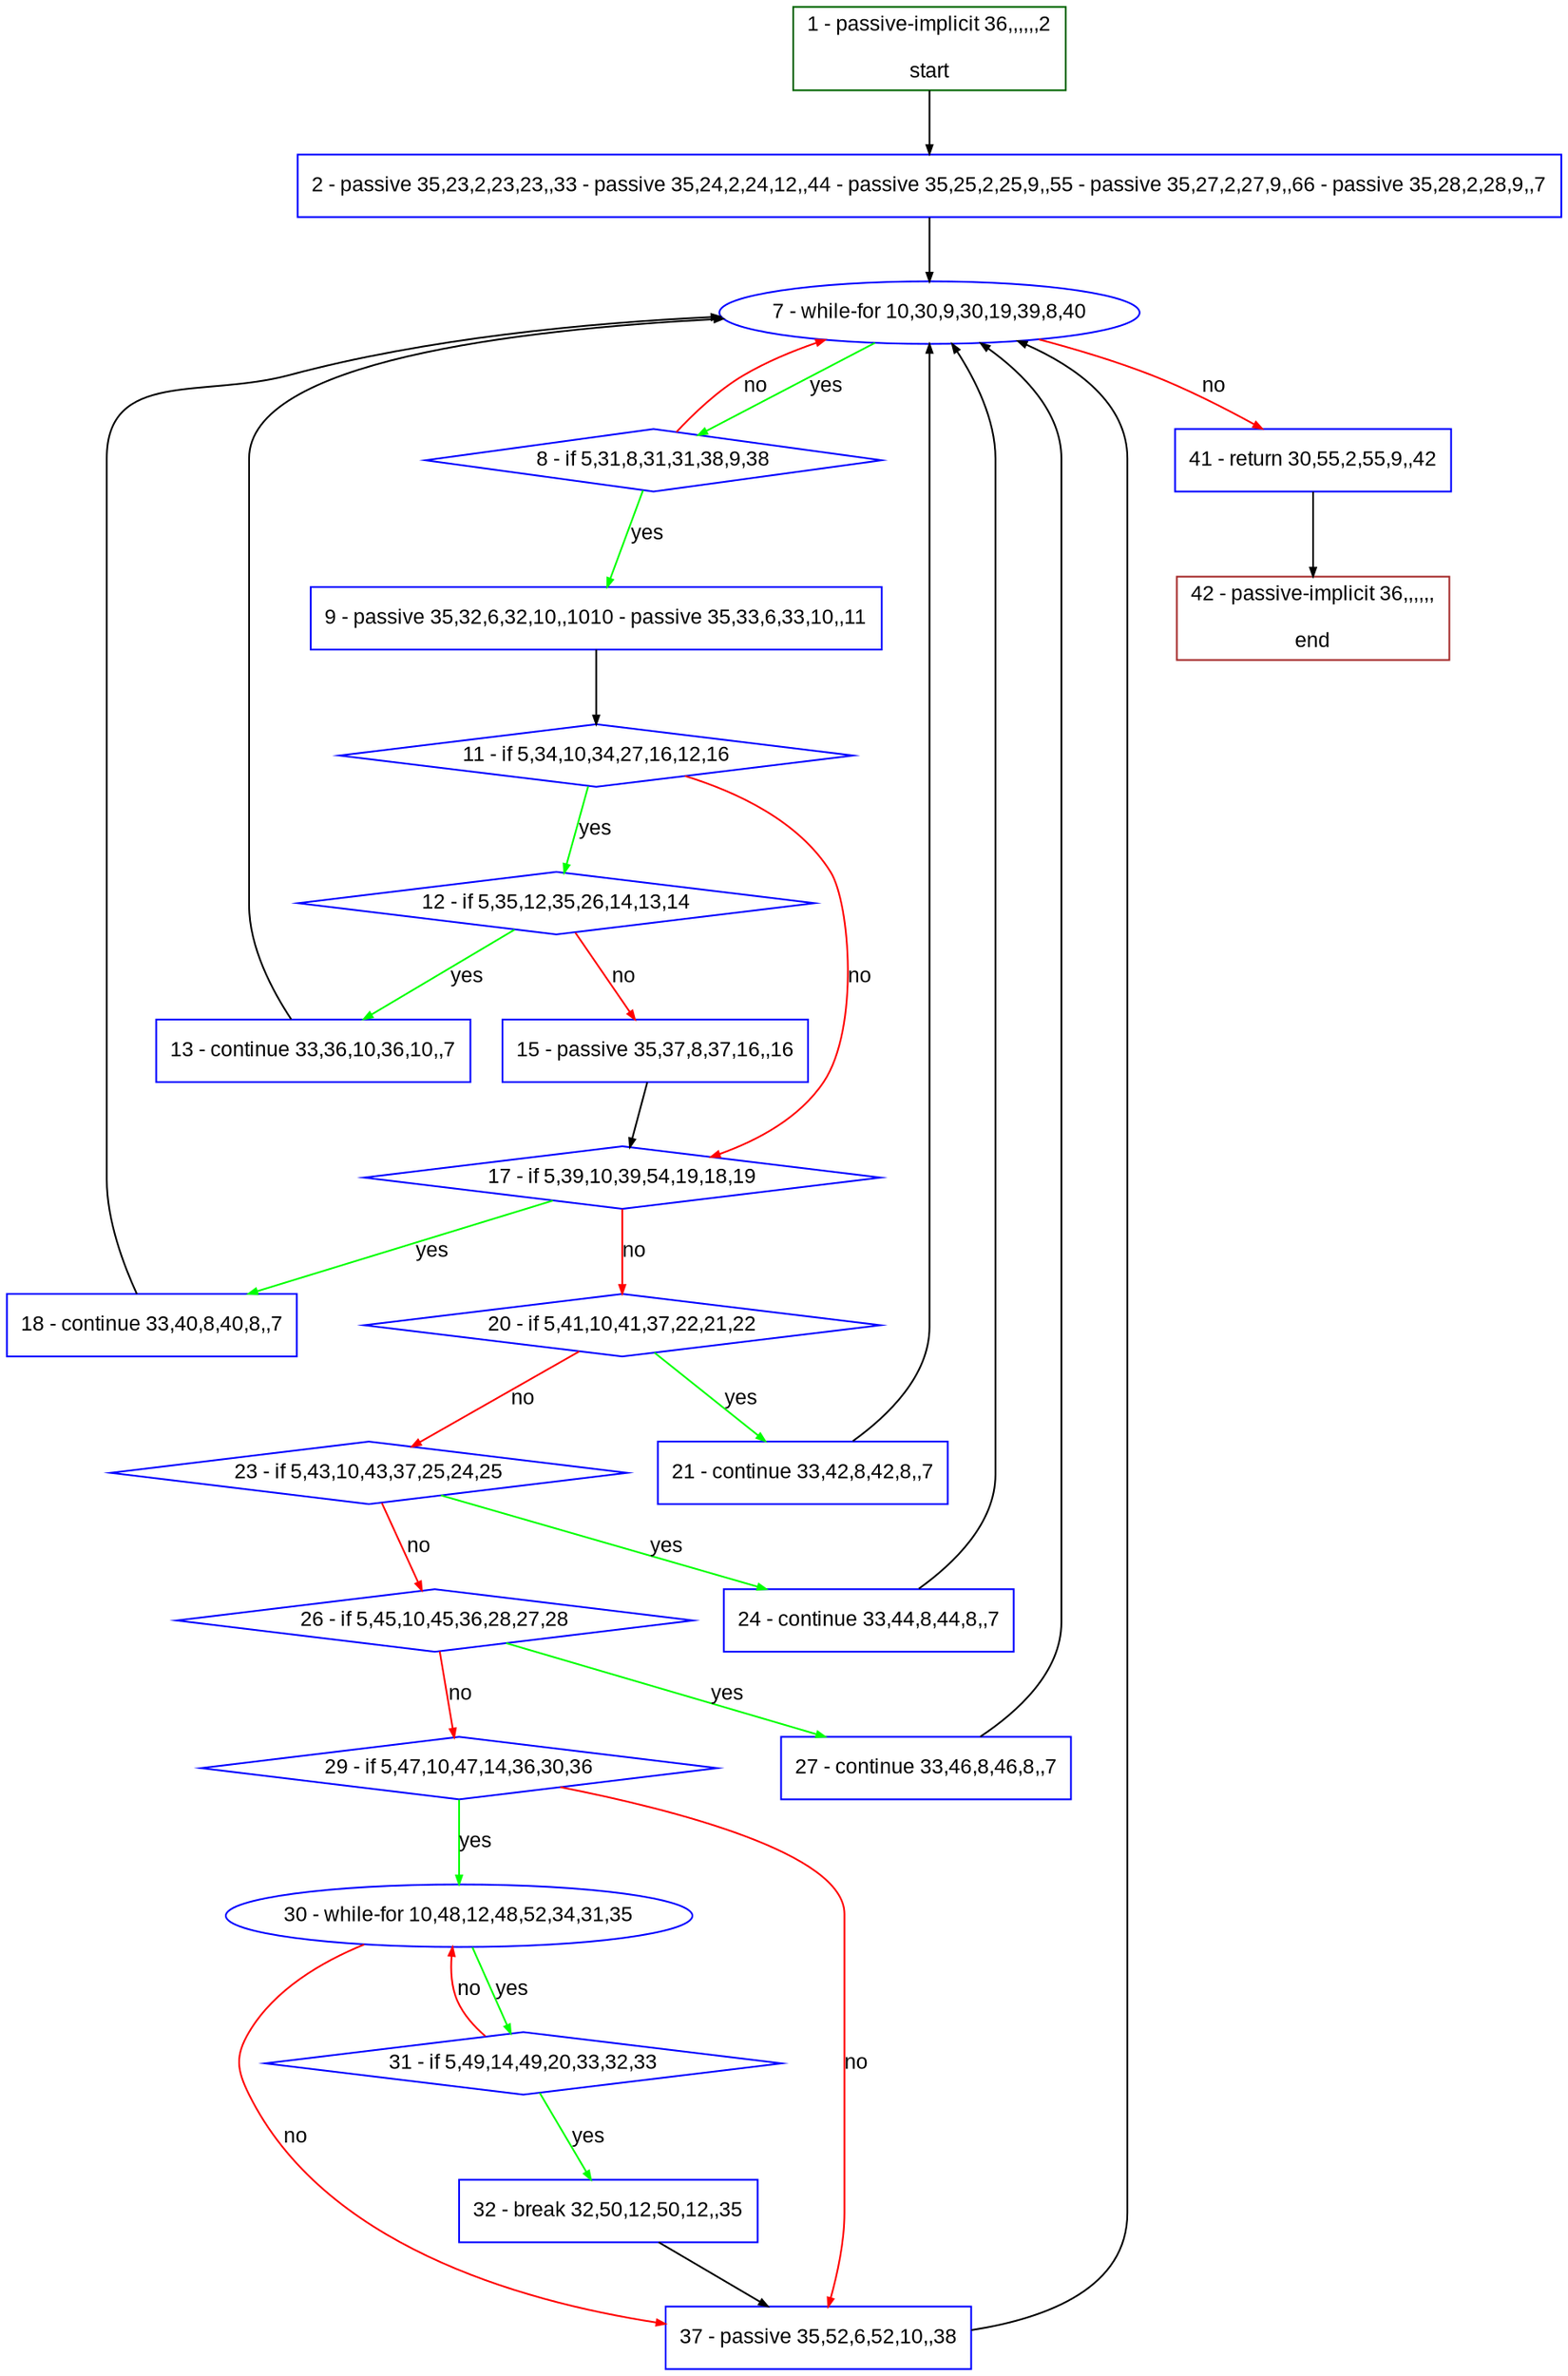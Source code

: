 digraph "" {
  graph [bgcolor="white", fillcolor="#FFFFCC", pack="true", packmode="clust", fontname="Arial", label="", fontsize="12", compound="true", style="rounded,filled"];
  node [node_initialized="no", fillcolor="white", fontname="Arial", label="", color="grey", fontsize="12", fixedsize="false", compound="true", shape="rectangle", style="filled"];
  edge [arrowtail="none", lhead="", fontcolor="black", fontname="Arial", label="", color="black", fontsize="12", arrowhead="normal", arrowsize="0.5", compound="true", ltail="", dir="forward"];
  __N1 [fillcolor="#ffffff", label="2 - passive 35,23,2,23,23,,33 - passive 35,24,2,24,12,,44 - passive 35,25,2,25,9,,55 - passive 35,27,2,27,9,,66 - passive 35,28,2,28,9,,7", color="#0000ff", shape="box", style="filled"];
  __N2 [fillcolor="#ffffff", label="1 - passive-implicit 36,,,,,,2\n\nstart", color="#006400", shape="box", style="filled"];
  __N3 [fillcolor="#ffffff", label="7 - while-for 10,30,9,30,19,39,8,40", color="#0000ff", shape="oval", style="filled"];
  __N4 [fillcolor="#ffffff", label="8 - if 5,31,8,31,31,38,9,38", color="#0000ff", shape="diamond", style="filled"];
  __N5 [fillcolor="#ffffff", label="41 - return 30,55,2,55,9,,42", color="#0000ff", shape="box", style="filled"];
  __N6 [fillcolor="#ffffff", label="9 - passive 35,32,6,32,10,,1010 - passive 35,33,6,33,10,,11", color="#0000ff", shape="box", style="filled"];
  __N7 [fillcolor="#ffffff", label="11 - if 5,34,10,34,27,16,12,16", color="#0000ff", shape="diamond", style="filled"];
  __N8 [fillcolor="#ffffff", label="12 - if 5,35,12,35,26,14,13,14", color="#0000ff", shape="diamond", style="filled"];
  __N9 [fillcolor="#ffffff", label="17 - if 5,39,10,39,54,19,18,19", color="#0000ff", shape="diamond", style="filled"];
  __N10 [fillcolor="#ffffff", label="13 - continue 33,36,10,36,10,,7", color="#0000ff", shape="box", style="filled"];
  __N11 [fillcolor="#ffffff", label="15 - passive 35,37,8,37,16,,16", color="#0000ff", shape="box", style="filled"];
  __N12 [fillcolor="#ffffff", label="18 - continue 33,40,8,40,8,,7", color="#0000ff", shape="box", style="filled"];
  __N13 [fillcolor="#ffffff", label="20 - if 5,41,10,41,37,22,21,22", color="#0000ff", shape="diamond", style="filled"];
  __N14 [fillcolor="#ffffff", label="21 - continue 33,42,8,42,8,,7", color="#0000ff", shape="box", style="filled"];
  __N15 [fillcolor="#ffffff", label="23 - if 5,43,10,43,37,25,24,25", color="#0000ff", shape="diamond", style="filled"];
  __N16 [fillcolor="#ffffff", label="24 - continue 33,44,8,44,8,,7", color="#0000ff", shape="box", style="filled"];
  __N17 [fillcolor="#ffffff", label="26 - if 5,45,10,45,36,28,27,28", color="#0000ff", shape="diamond", style="filled"];
  __N18 [fillcolor="#ffffff", label="27 - continue 33,46,8,46,8,,7", color="#0000ff", shape="box", style="filled"];
  __N19 [fillcolor="#ffffff", label="29 - if 5,47,10,47,14,36,30,36", color="#0000ff", shape="diamond", style="filled"];
  __N20 [fillcolor="#ffffff", label="30 - while-for 10,48,12,48,52,34,31,35", color="#0000ff", shape="oval", style="filled"];
  __N21 [fillcolor="#ffffff", label="37 - passive 35,52,6,52,10,,38", color="#0000ff", shape="box", style="filled"];
  __N22 [fillcolor="#ffffff", label="31 - if 5,49,14,49,20,33,32,33", color="#0000ff", shape="diamond", style="filled"];
  __N23 [fillcolor="#ffffff", label="32 - break 32,50,12,50,12,,35", color="#0000ff", shape="box", style="filled"];
  __N24 [fillcolor="#ffffff", label="42 - passive-implicit 36,,,,,,\n\nend", color="#a52a2a", shape="box", style="filled"];
  __N2 -> __N1 [arrowtail="none", color="#000000", label="", arrowhead="normal", dir="forward"];
  __N1 -> __N3 [arrowtail="none", color="#000000", label="", arrowhead="normal", dir="forward"];
  __N3 -> __N4 [arrowtail="none", color="#00ff00", label="yes", arrowhead="normal", dir="forward"];
  __N4 -> __N3 [arrowtail="none", color="#ff0000", label="no", arrowhead="normal", dir="forward"];
  __N3 -> __N5 [arrowtail="none", color="#ff0000", label="no", arrowhead="normal", dir="forward"];
  __N4 -> __N6 [arrowtail="none", color="#00ff00", label="yes", arrowhead="normal", dir="forward"];
  __N6 -> __N7 [arrowtail="none", color="#000000", label="", arrowhead="normal", dir="forward"];
  __N7 -> __N8 [arrowtail="none", color="#00ff00", label="yes", arrowhead="normal", dir="forward"];
  __N7 -> __N9 [arrowtail="none", color="#ff0000", label="no", arrowhead="normal", dir="forward"];
  __N8 -> __N10 [arrowtail="none", color="#00ff00", label="yes", arrowhead="normal", dir="forward"];
  __N8 -> __N11 [arrowtail="none", color="#ff0000", label="no", arrowhead="normal", dir="forward"];
  __N10 -> __N3 [arrowtail="none", color="#000000", label="", arrowhead="normal", dir="forward"];
  __N11 -> __N9 [arrowtail="none", color="#000000", label="", arrowhead="normal", dir="forward"];
  __N9 -> __N12 [arrowtail="none", color="#00ff00", label="yes", arrowhead="normal", dir="forward"];
  __N9 -> __N13 [arrowtail="none", color="#ff0000", label="no", arrowhead="normal", dir="forward"];
  __N12 -> __N3 [arrowtail="none", color="#000000", label="", arrowhead="normal", dir="forward"];
  __N13 -> __N14 [arrowtail="none", color="#00ff00", label="yes", arrowhead="normal", dir="forward"];
  __N13 -> __N15 [arrowtail="none", color="#ff0000", label="no", arrowhead="normal", dir="forward"];
  __N14 -> __N3 [arrowtail="none", color="#000000", label="", arrowhead="normal", dir="forward"];
  __N15 -> __N16 [arrowtail="none", color="#00ff00", label="yes", arrowhead="normal", dir="forward"];
  __N15 -> __N17 [arrowtail="none", color="#ff0000", label="no", arrowhead="normal", dir="forward"];
  __N16 -> __N3 [arrowtail="none", color="#000000", label="", arrowhead="normal", dir="forward"];
  __N17 -> __N18 [arrowtail="none", color="#00ff00", label="yes", arrowhead="normal", dir="forward"];
  __N17 -> __N19 [arrowtail="none", color="#ff0000", label="no", arrowhead="normal", dir="forward"];
  __N18 -> __N3 [arrowtail="none", color="#000000", label="", arrowhead="normal", dir="forward"];
  __N19 -> __N20 [arrowtail="none", color="#00ff00", label="yes", arrowhead="normal", dir="forward"];
  __N19 -> __N21 [arrowtail="none", color="#ff0000", label="no", arrowhead="normal", dir="forward"];
  __N20 -> __N22 [arrowtail="none", color="#00ff00", label="yes", arrowhead="normal", dir="forward"];
  __N22 -> __N20 [arrowtail="none", color="#ff0000", label="no", arrowhead="normal", dir="forward"];
  __N20 -> __N21 [arrowtail="none", color="#ff0000", label="no", arrowhead="normal", dir="forward"];
  __N22 -> __N23 [arrowtail="none", color="#00ff00", label="yes", arrowhead="normal", dir="forward"];
  __N23 -> __N21 [arrowtail="none", color="#000000", label="", arrowhead="normal", dir="forward"];
  __N21 -> __N3 [arrowtail="none", color="#000000", label="", arrowhead="normal", dir="forward"];
  __N5 -> __N24 [arrowtail="none", color="#000000", label="", arrowhead="normal", dir="forward"];
}
